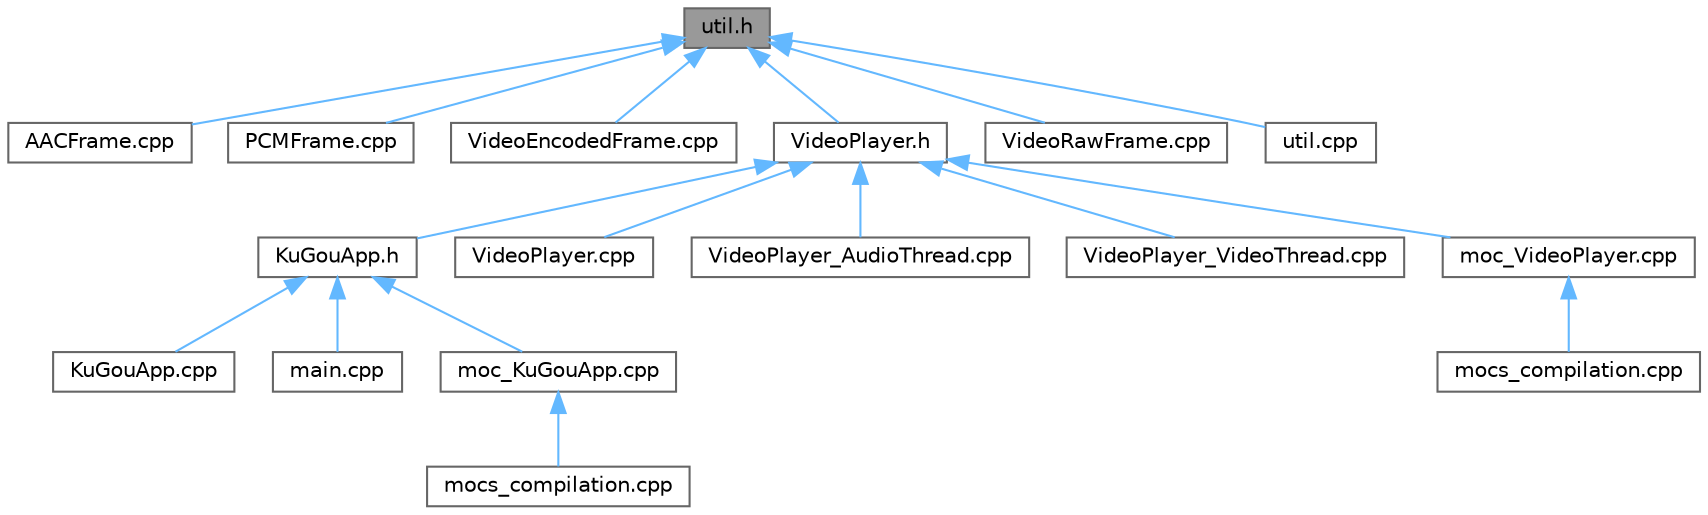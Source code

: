 digraph "util.h"
{
 // LATEX_PDF_SIZE
  bgcolor="transparent";
  edge [fontname=Helvetica,fontsize=10,labelfontname=Helvetica,labelfontsize=10];
  node [fontname=Helvetica,fontsize=10,shape=box,height=0.2,width=0.4];
  Node1 [id="Node000001",label="util.h",height=0.2,width=0.4,color="gray40", fillcolor="grey60", style="filled", fontcolor="black",tooltip=" "];
  Node1 -> Node2 [id="edge1_Node000001_Node000002",dir="back",color="steelblue1",style="solid",tooltip=" "];
  Node2 [id="Node000002",label="AACFrame.cpp",height=0.2,width=0.4,color="grey40", fillcolor="white", style="filled",URL="$_a_a_c_frame_8cpp.html",tooltip=" "];
  Node1 -> Node3 [id="edge2_Node000001_Node000003",dir="back",color="steelblue1",style="solid",tooltip=" "];
  Node3 [id="Node000003",label="PCMFrame.cpp",height=0.2,width=0.4,color="grey40", fillcolor="white", style="filled",URL="$_p_c_m_frame_8cpp.html",tooltip=" "];
  Node1 -> Node4 [id="edge3_Node000001_Node000004",dir="back",color="steelblue1",style="solid",tooltip=" "];
  Node4 [id="Node000004",label="VideoEncodedFrame.cpp",height=0.2,width=0.4,color="grey40", fillcolor="white", style="filled",URL="$_video_encoded_frame_8cpp.html",tooltip=" "];
  Node1 -> Node5 [id="edge4_Node000001_Node000005",dir="back",color="steelblue1",style="solid",tooltip=" "];
  Node5 [id="Node000005",label="VideoPlayer.h",height=0.2,width=0.4,color="grey40", fillcolor="white", style="filled",URL="$_video_player_8h.html",tooltip=" "];
  Node5 -> Node6 [id="edge5_Node000005_Node000006",dir="back",color="steelblue1",style="solid",tooltip=" "];
  Node6 [id="Node000006",label="KuGouApp.h",height=0.2,width=0.4,color="grey40", fillcolor="white", style="filled",URL="$_ku_gou_app_8h.html",tooltip="酷狗音乐应用主窗口的头文件，定义 KuGouApp 类"];
  Node6 -> Node7 [id="edge6_Node000006_Node000007",dir="back",color="steelblue1",style="solid",tooltip=" "];
  Node7 [id="Node000007",label="KuGouApp.cpp",height=0.2,width=0.4,color="grey40", fillcolor="white", style="filled",URL="$_ku_gou_app_8cpp.html",tooltip="实现 KuGouApp 类，管理酷狗音乐主界面"];
  Node6 -> Node8 [id="edge7_Node000006_Node000008",dir="back",color="steelblue1",style="solid",tooltip=" "];
  Node8 [id="Node000008",label="main.cpp",height=0.2,width=0.4,color="grey40", fillcolor="white", style="filled",URL="$_ku_gou_start_2main_8cpp.html",tooltip="程序入口文件，初始化日志和单实例应用程序"];
  Node6 -> Node9 [id="edge8_Node000006_Node000009",dir="back",color="steelblue1",style="solid",tooltip=" "];
  Node9 [id="Node000009",label="moc_KuGouApp.cpp",height=0.2,width=0.4,color="grey40", fillcolor="white", style="filled",URL="$moc___ku_gou_app_8cpp.html",tooltip=" "];
  Node9 -> Node10 [id="edge9_Node000009_Node000010",dir="back",color="steelblue1",style="solid",tooltip=" "];
  Node10 [id="Node000010",label="mocs_compilation.cpp",height=0.2,width=0.4,color="grey40", fillcolor="white", style="filled",URL="$_ku_gou_start_2_ku_gou_app_start__autogen_2mocs__compilation_8cpp.html",tooltip=" "];
  Node5 -> Node11 [id="edge10_Node000005_Node000011",dir="back",color="steelblue1",style="solid",tooltip=" "];
  Node11 [id="Node000011",label="VideoPlayer.cpp",height=0.2,width=0.4,color="grey40", fillcolor="white", style="filled",URL="$_video_player_8cpp.html",tooltip=" "];
  Node5 -> Node12 [id="edge11_Node000005_Node000012",dir="back",color="steelblue1",style="solid",tooltip=" "];
  Node12 [id="Node000012",label="VideoPlayer_AudioThread.cpp",height=0.2,width=0.4,color="grey40", fillcolor="white", style="filled",URL="$_video_player___audio_thread_8cpp.html",tooltip=" "];
  Node5 -> Node13 [id="edge12_Node000005_Node000013",dir="back",color="steelblue1",style="solid",tooltip=" "];
  Node13 [id="Node000013",label="VideoPlayer_VideoThread.cpp",height=0.2,width=0.4,color="grey40", fillcolor="white", style="filled",URL="$_video_player___video_thread_8cpp.html",tooltip=" "];
  Node5 -> Node14 [id="edge13_Node000005_Node000014",dir="back",color="steelblue1",style="solid",tooltip=" "];
  Node14 [id="Node000014",label="moc_VideoPlayer.cpp",height=0.2,width=0.4,color="grey40", fillcolor="white", style="filled",URL="$moc___video_player_8cpp.html",tooltip=" "];
  Node14 -> Node15 [id="edge14_Node000014_Node000015",dir="back",color="steelblue1",style="solid",tooltip=" "];
  Node15 [id="Node000015",label="mocs_compilation.cpp",height=0.2,width=0.4,color="grey40", fillcolor="white", style="filled",URL="$util_2_my_player_2_my_player__autogen_2mocs__compilation_8cpp.html",tooltip=" "];
  Node1 -> Node16 [id="edge15_Node000001_Node000016",dir="back",color="steelblue1",style="solid",tooltip=" "];
  Node16 [id="Node000016",label="VideoRawFrame.cpp",height=0.2,width=0.4,color="grey40", fillcolor="white", style="filled",URL="$_video_raw_frame_8cpp.html",tooltip=" "];
  Node1 -> Node17 [id="edge16_Node000001_Node000017",dir="back",color="steelblue1",style="solid",tooltip=" "];
  Node17 [id="Node000017",label="util.cpp",height=0.2,width=0.4,color="grey40", fillcolor="white", style="filled",URL="$util_8cpp.html",tooltip=" "];
}
